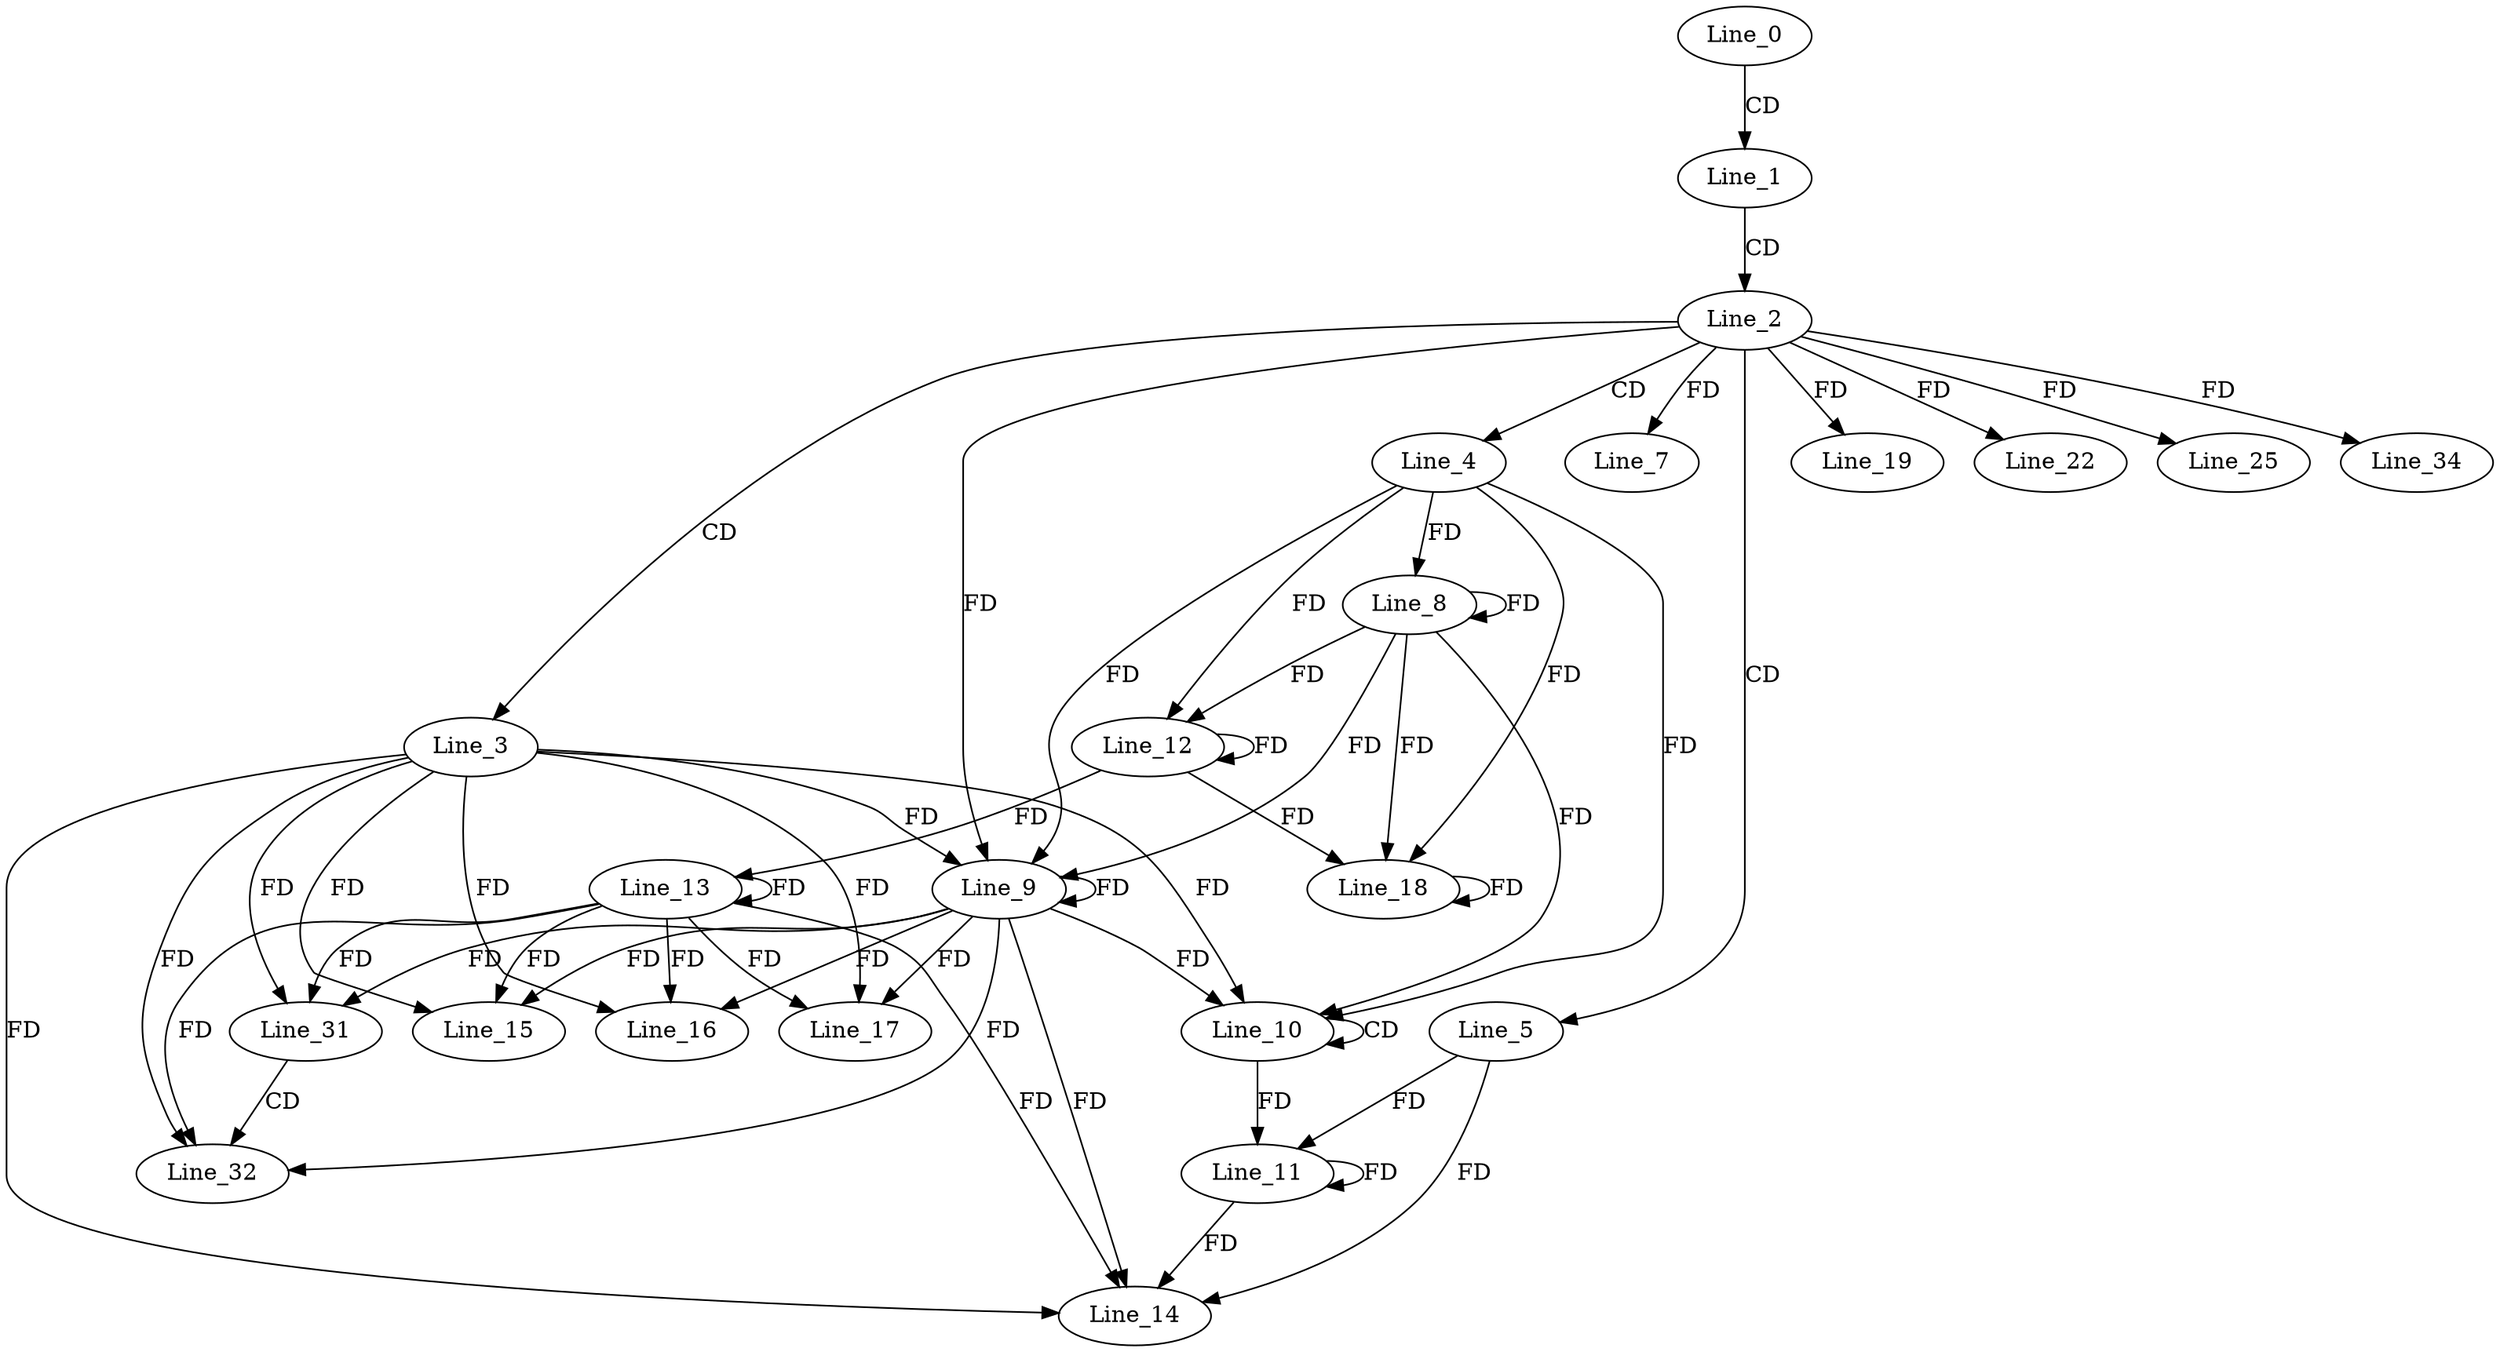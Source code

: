 digraph G {
  Line_0;
  Line_1;
  Line_2;
  Line_3;
  Line_4;
  Line_5;
  Line_7;
  Line_8;
  Line_9;
  Line_9;
  Line_10;
  Line_10;
  Line_11;
  Line_11;
  Line_12;
  Line_13;
  Line_13;
  Line_14;
  Line_15;
  Line_16;
  Line_17;
  Line_18;
  Line_19;
  Line_22;
  Line_25;
  Line_31;
  Line_32;
  Line_34;
  Line_0 -> Line_1 [ label="CD" ];
  Line_1 -> Line_2 [ label="CD" ];
  Line_2 -> Line_3 [ label="CD" ];
  Line_2 -> Line_4 [ label="CD" ];
  Line_2 -> Line_5 [ label="CD" ];
  Line_2 -> Line_7 [ label="FD" ];
  Line_4 -> Line_8 [ label="FD" ];
  Line_8 -> Line_8 [ label="FD" ];
  Line_3 -> Line_9 [ label="FD" ];
  Line_9 -> Line_9 [ label="FD" ];
  Line_2 -> Line_9 [ label="FD" ];
  Line_4 -> Line_9 [ label="FD" ];
  Line_8 -> Line_9 [ label="FD" ];
  Line_10 -> Line_10 [ label="CD" ];
  Line_3 -> Line_10 [ label="FD" ];
  Line_9 -> Line_10 [ label="FD" ];
  Line_4 -> Line_10 [ label="FD" ];
  Line_8 -> Line_10 [ label="FD" ];
  Line_5 -> Line_11 [ label="FD" ];
  Line_11 -> Line_11 [ label="FD" ];
  Line_10 -> Line_11 [ label="FD" ];
  Line_4 -> Line_12 [ label="FD" ];
  Line_8 -> Line_12 [ label="FD" ];
  Line_12 -> Line_12 [ label="FD" ];
  Line_13 -> Line_13 [ label="FD" ];
  Line_12 -> Line_13 [ label="FD" ];
  Line_3 -> Line_14 [ label="FD" ];
  Line_9 -> Line_14 [ label="FD" ];
  Line_13 -> Line_14 [ label="FD" ];
  Line_5 -> Line_14 [ label="FD" ];
  Line_11 -> Line_14 [ label="FD" ];
  Line_3 -> Line_15 [ label="FD" ];
  Line_9 -> Line_15 [ label="FD" ];
  Line_13 -> Line_15 [ label="FD" ];
  Line_3 -> Line_16 [ label="FD" ];
  Line_9 -> Line_16 [ label="FD" ];
  Line_13 -> Line_16 [ label="FD" ];
  Line_3 -> Line_17 [ label="FD" ];
  Line_9 -> Line_17 [ label="FD" ];
  Line_13 -> Line_17 [ label="FD" ];
  Line_4 -> Line_18 [ label="FD" ];
  Line_8 -> Line_18 [ label="FD" ];
  Line_12 -> Line_18 [ label="FD" ];
  Line_18 -> Line_18 [ label="FD" ];
  Line_2 -> Line_19 [ label="FD" ];
  Line_2 -> Line_22 [ label="FD" ];
  Line_2 -> Line_25 [ label="FD" ];
  Line_3 -> Line_31 [ label="FD" ];
  Line_9 -> Line_31 [ label="FD" ];
  Line_13 -> Line_31 [ label="FD" ];
  Line_31 -> Line_32 [ label="CD" ];
  Line_3 -> Line_32 [ label="FD" ];
  Line_9 -> Line_32 [ label="FD" ];
  Line_13 -> Line_32 [ label="FD" ];
  Line_2 -> Line_34 [ label="FD" ];
}

